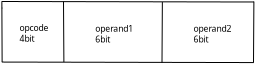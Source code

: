 <?xml version="1.0" encoding="UTF-8"?>
<dia:diagram xmlns:dia="http://www.lysator.liu.se/~alla/dia/">
  <dia:layer name="Background" visible="true" active="true">
    <dia:object type="Standard - Line" version="0" id="O0">
      <dia:attribute name="obj_pos">
        <dia:point val="32.406,-20.002"/>
      </dia:attribute>
      <dia:attribute name="obj_bb">
        <dia:rectangle val="32.381,-20.027;32.444,-16.977"/>
      </dia:attribute>
      <dia:attribute name="conn_endpoints">
        <dia:point val="32.406,-20.002"/>
        <dia:point val="32.419,-17.002"/>
      </dia:attribute>
      <dia:attribute name="numcp">
        <dia:int val="1"/>
      </dia:attribute>
      <dia:attribute name="line_width">
        <dia:real val="0.05"/>
      </dia:attribute>
    </dia:object>
    <dia:object type="Standard - Line" version="0" id="O1">
      <dia:attribute name="obj_pos">
        <dia:point val="32.388,-20.03"/>
      </dia:attribute>
      <dia:attribute name="obj_bb">
        <dia:rectangle val="32.362,-20.055;45.038,-19.98"/>
      </dia:attribute>
      <dia:attribute name="conn_endpoints">
        <dia:point val="32.388,-20.03"/>
        <dia:point val="45.013,-20.005"/>
      </dia:attribute>
      <dia:attribute name="numcp">
        <dia:int val="1"/>
      </dia:attribute>
      <dia:attribute name="line_width">
        <dia:real val="0.05"/>
      </dia:attribute>
    </dia:object>
    <dia:object type="Standard - Line" version="0" id="O2">
      <dia:attribute name="obj_pos">
        <dia:point val="32.431,-19.702"/>
      </dia:attribute>
      <dia:attribute name="obj_bb">
        <dia:rectangle val="32.381,-19.727;32.456,-19.677"/>
      </dia:attribute>
      <dia:attribute name="conn_endpoints">
        <dia:point val="32.431,-19.702"/>
        <dia:point val="32.406,-19.702"/>
      </dia:attribute>
      <dia:attribute name="numcp">
        <dia:int val="1"/>
      </dia:attribute>
      <dia:attribute name="line_width">
        <dia:real val="0.05"/>
      </dia:attribute>
    </dia:object>
    <dia:object type="Standard - Line" version="0" id="O3">
      <dia:attribute name="obj_pos">
        <dia:point val="32.406,-17.002"/>
      </dia:attribute>
      <dia:attribute name="obj_bb">
        <dia:rectangle val="32.381,-17.027;45.032,-16.952"/>
      </dia:attribute>
      <dia:attribute name="conn_endpoints">
        <dia:point val="32.406,-17.002"/>
        <dia:point val="45.007,-16.977"/>
      </dia:attribute>
      <dia:attribute name="numcp">
        <dia:int val="1"/>
      </dia:attribute>
      <dia:attribute name="line_width">
        <dia:real val="0.05"/>
      </dia:attribute>
    </dia:object>
    <dia:object type="Standard - Line" version="0" id="O4">
      <dia:attribute name="obj_pos">
        <dia:point val="45.007,-20.027"/>
      </dia:attribute>
      <dia:attribute name="obj_bb">
        <dia:rectangle val="44.963,-20.052;45.032,-16.965"/>
      </dia:attribute>
      <dia:attribute name="conn_endpoints">
        <dia:point val="45.007,-20.027"/>
        <dia:point val="44.988,-16.99"/>
      </dia:attribute>
      <dia:attribute name="numcp">
        <dia:int val="1"/>
      </dia:attribute>
      <dia:attribute name="line_width">
        <dia:real val="0.05"/>
      </dia:attribute>
    </dia:object>
    <dia:object type="Standard - Line" version="0" id="O5">
      <dia:attribute name="obj_pos">
        <dia:point val="35.488,-20.027"/>
      </dia:attribute>
      <dia:attribute name="obj_bb">
        <dia:rectangle val="35.463,-20.052;35.532,-16.977"/>
      </dia:attribute>
      <dia:attribute name="conn_endpoints">
        <dia:point val="35.488,-20.027"/>
        <dia:point val="35.507,-17.002"/>
      </dia:attribute>
      <dia:attribute name="numcp">
        <dia:int val="1"/>
      </dia:attribute>
      <dia:attribute name="line_width">
        <dia:real val="0.05"/>
      </dia:attribute>
    </dia:object>
    <dia:object type="Standard - Line" version="0" id="O6">
      <dia:attribute name="obj_pos">
        <dia:point val="40.431,-20.002"/>
      </dia:attribute>
      <dia:attribute name="obj_bb">
        <dia:rectangle val="40.388,-20.027;40.457,-16.94"/>
      </dia:attribute>
      <dia:attribute name="conn_endpoints">
        <dia:point val="40.431,-20.002"/>
        <dia:point val="40.413,-16.965"/>
      </dia:attribute>
      <dia:attribute name="numcp">
        <dia:int val="1"/>
      </dia:attribute>
      <dia:attribute name="line_width">
        <dia:real val="0.05"/>
      </dia:attribute>
    </dia:object>
    <dia:object type="Standard - Text" version="1" id="O7">
      <dia:attribute name="obj_pos">
        <dia:point val="33.282,-18.552"/>
      </dia:attribute>
      <dia:attribute name="obj_bb">
        <dia:rectangle val="33.282,-18.952;34.854,-17.911"/>
      </dia:attribute>
      <dia:attribute name="text">
        <dia:composite type="text">
          <dia:attribute name="string">
            <dia:string>#opcode
4bit#</dia:string>
          </dia:attribute>
          <dia:attribute name="font">
            <dia:font family="sans" style="0" name="Helvetica"/>
          </dia:attribute>
          <dia:attribute name="height">
            <dia:real val="0.539"/>
          </dia:attribute>
          <dia:attribute name="pos">
            <dia:point val="33.282,-18.552"/>
          </dia:attribute>
          <dia:attribute name="color">
            <dia:color val="#000000"/>
          </dia:attribute>
          <dia:attribute name="alignment">
            <dia:enum val="0"/>
          </dia:attribute>
        </dia:composite>
      </dia:attribute>
      <dia:attribute name="valign">
        <dia:enum val="3"/>
      </dia:attribute>
    </dia:object>
    <dia:object type="Standard - Text" version="1" id="O8">
      <dia:attribute name="obj_pos">
        <dia:point val="37.073,-18.515"/>
      </dia:attribute>
      <dia:attribute name="obj_bb">
        <dia:rectangle val="37.073,-18.915;39.13,-17.873"/>
      </dia:attribute>
      <dia:attribute name="text">
        <dia:composite type="text">
          <dia:attribute name="string">
            <dia:string>#operand1
6bit#</dia:string>
          </dia:attribute>
          <dia:attribute name="font">
            <dia:font family="sans" style="0" name="Helvetica"/>
          </dia:attribute>
          <dia:attribute name="height">
            <dia:real val="0.539"/>
          </dia:attribute>
          <dia:attribute name="pos">
            <dia:point val="37.073,-18.515"/>
          </dia:attribute>
          <dia:attribute name="color">
            <dia:color val="#000000"/>
          </dia:attribute>
          <dia:attribute name="alignment">
            <dia:enum val="0"/>
          </dia:attribute>
        </dia:composite>
      </dia:attribute>
      <dia:attribute name="valign">
        <dia:enum val="3"/>
      </dia:attribute>
    </dia:object>
    <dia:object type="Standard - Text" version="1" id="O9">
      <dia:attribute name="obj_pos">
        <dia:point val="41.983,-18.522"/>
      </dia:attribute>
      <dia:attribute name="obj_bb">
        <dia:rectangle val="41.983,-18.935;44.053,-17.855"/>
      </dia:attribute>
      <dia:attribute name="text">
        <dia:composite type="text">
          <dia:attribute name="string">
            <dia:string>#operand2
6bit#</dia:string>
          </dia:attribute>
          <dia:attribute name="font">
            <dia:font family="sans" style="0" name="Helvetica"/>
          </dia:attribute>
          <dia:attribute name="height">
            <dia:real val="0.539"/>
          </dia:attribute>
          <dia:attribute name="pos">
            <dia:point val="41.983,-18.522"/>
          </dia:attribute>
          <dia:attribute name="color">
            <dia:color val="#000000"/>
          </dia:attribute>
          <dia:attribute name="alignment">
            <dia:enum val="0"/>
          </dia:attribute>
        </dia:composite>
      </dia:attribute>
      <dia:attribute name="valign">
        <dia:enum val="3"/>
      </dia:attribute>
    </dia:object>
  </dia:layer>
</dia:diagram>
